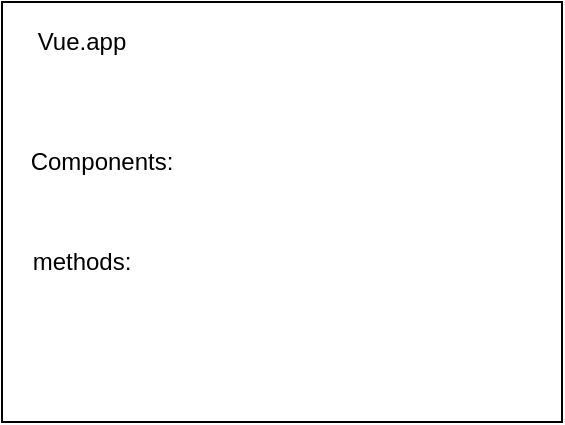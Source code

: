 <mxfile version="14.4.3" type="device"><diagram id="OLVKW0XxkZ3uW1hqZUO_" name="Page-1"><mxGraphModel dx="786" dy="501" grid="1" gridSize="10" guides="1" tooltips="1" connect="1" arrows="1" fold="1" page="1" pageScale="1" pageWidth="827" pageHeight="1169" math="0" shadow="0"><root><mxCell id="0"/><mxCell id="1" parent="0"/><mxCell id="a5L_rNX5ig4JJLpI-dSx-1" value="" style="rounded=0;whiteSpace=wrap;html=1;" vertex="1" parent="1"><mxGeometry x="80" y="80" width="280" height="210" as="geometry"/></mxCell><mxCell id="a5L_rNX5ig4JJLpI-dSx-4" value="Vue.app" style="text;html=1;strokeColor=none;fillColor=none;align=center;verticalAlign=middle;whiteSpace=wrap;rounded=0;" vertex="1" parent="1"><mxGeometry x="100" y="90" width="40" height="20" as="geometry"/></mxCell><mxCell id="a5L_rNX5ig4JJLpI-dSx-5" value="Components:" style="text;html=1;strokeColor=none;fillColor=none;align=center;verticalAlign=middle;whiteSpace=wrap;rounded=0;" vertex="1" parent="1"><mxGeometry x="110" y="150" width="40" height="20" as="geometry"/></mxCell><mxCell id="a5L_rNX5ig4JJLpI-dSx-7" value="methods:" style="text;html=1;strokeColor=none;fillColor=none;align=center;verticalAlign=middle;whiteSpace=wrap;rounded=0;" vertex="1" parent="1"><mxGeometry x="100" y="200" width="40" height="20" as="geometry"/></mxCell></root></mxGraphModel></diagram></mxfile>